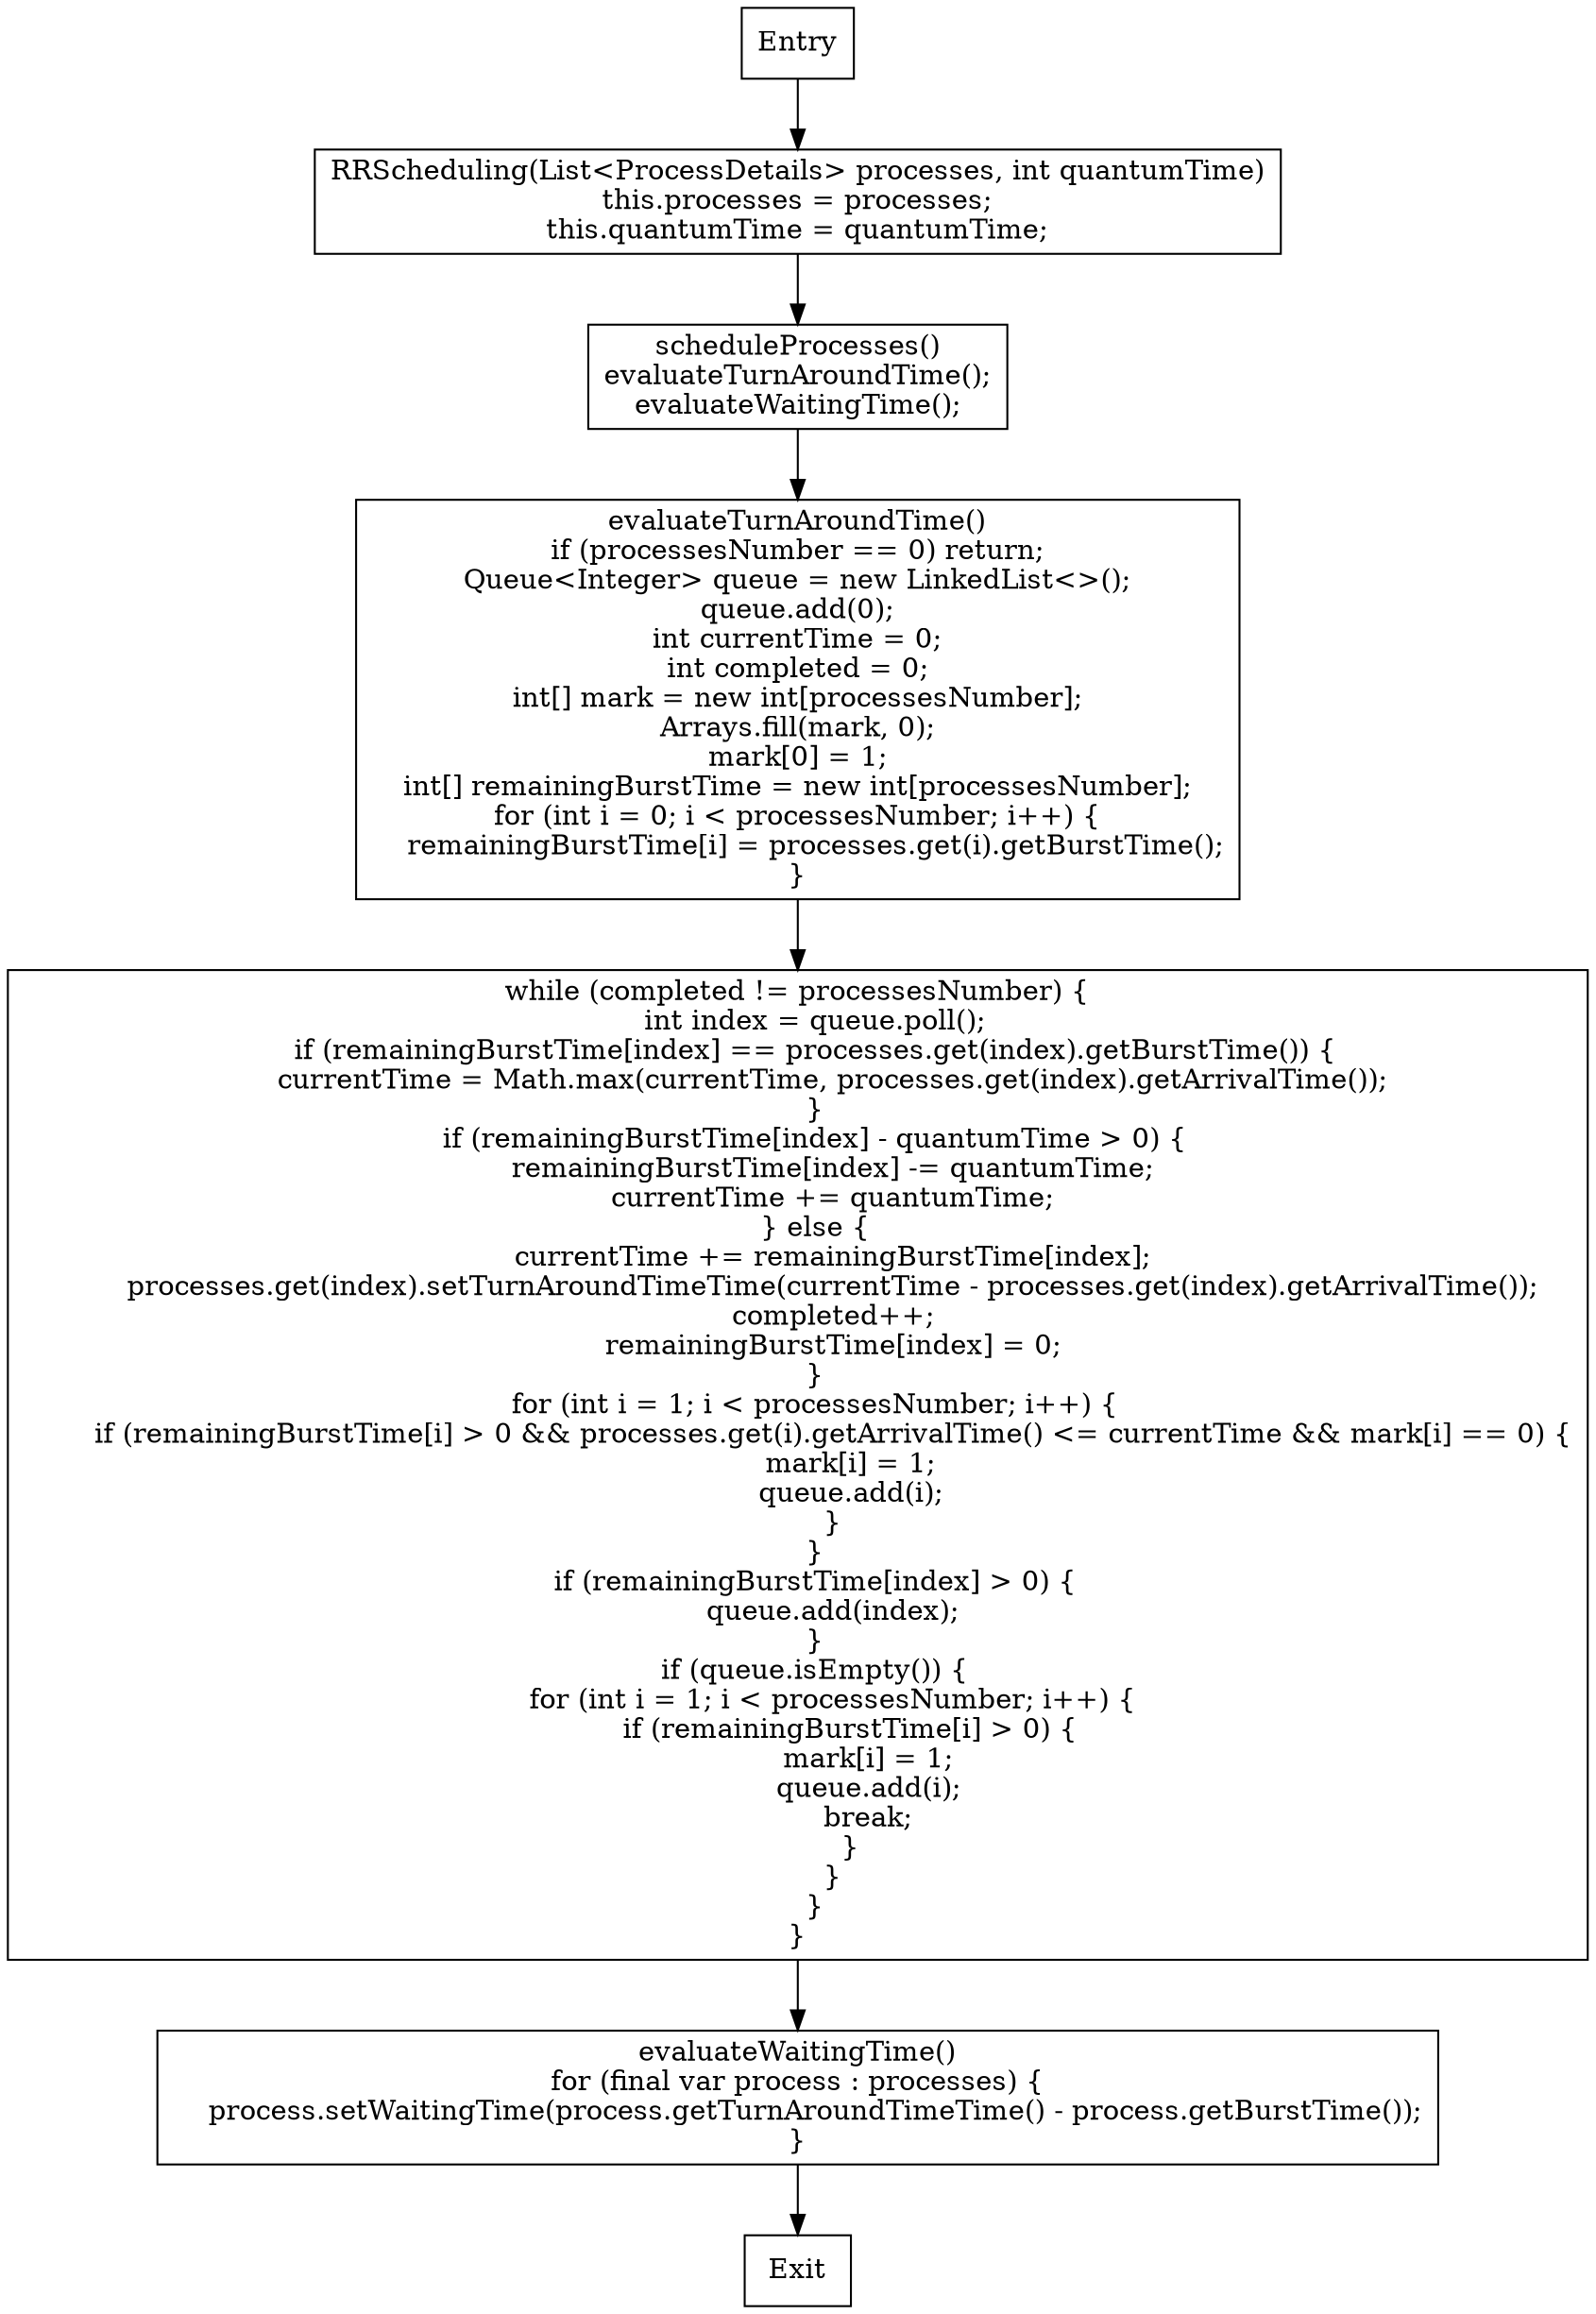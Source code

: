 digraph CFG {
    node [shape=box];

    // Entry point
    entry [label="Entry"];

    // Constructor
    constructor [label="RRScheduling(List<ProcessDetails> processes, int quantumTime)\nthis.processes = processes;\nthis.quantumTime = quantumTime;"];

    // scheduleProcesses method
    scheduleProcesses [label="scheduleProcesses()\nevaluateTurnAroundTime();\nevaluateWaitingTime();"];

    // evaluateTurnAroundTime method
    evaluateTurnAroundTime [label="evaluateTurnAroundTime()\nif (processesNumber == 0) return;\nQueue<Integer> queue = new LinkedList<>();\nqueue.add(0);\nint currentTime = 0;\nint completed = 0;\nint[] mark = new int[processesNumber];\nArrays.fill(mark, 0);\nmark[0] = 1;\nint[] remainingBurstTime = new int[processesNumber];\nfor (int i = 0; i < processesNumber; i++) {\n    remainingBurstTime[i] = processes.get(i).getBurstTime();\n}"];

    // While loop in evaluateTurnAroundTime
    whileLoop [label="while (completed != processesNumber) {\n    int index = queue.poll();\n    if (remainingBurstTime[index] == processes.get(index).getBurstTime()) {\n        currentTime = Math.max(currentTime, processes.get(index).getArrivalTime());\n    }\n    if (remainingBurstTime[index] - quantumTime > 0) {\n        remainingBurstTime[index] -= quantumTime;\n        currentTime += quantumTime;\n    } else {\n        currentTime += remainingBurstTime[index];\n        processes.get(index).setTurnAroundTimeTime(currentTime - processes.get(index).getArrivalTime());\n        completed++;\n        remainingBurstTime[index] = 0;\n    }\n    for (int i = 1; i < processesNumber; i++) {\n        if (remainingBurstTime[i] > 0 && processes.get(i).getArrivalTime() <= currentTime && mark[i] == 0) {\n            mark[i] = 1;\n            queue.add(i);\n        }\n    }\n    if (remainingBurstTime[index] > 0) {\n        queue.add(index);\n    }\n    if (queue.isEmpty()) {\n        for (int i = 1; i < processesNumber; i++) {\n            if (remainingBurstTime[i] > 0) {\n                mark[i] = 1;\n                queue.add(i);\n                break;\n            }\n        }\n    }\n}"];

    // evaluateWaitingTime method
    evaluateWaitingTime [label="evaluateWaitingTime()\nfor (final var process : processes) {\n    process.setWaitingTime(process.getTurnAroundTimeTime() - process.getBurstTime());\n}"];

    // Exit point
    exit [label="Exit"];

    // Control flow edges
    entry -> constructor;
    constructor -> scheduleProcesses;
    scheduleProcesses -> evaluateTurnAroundTime;
    evaluateTurnAroundTime -> whileLoop;
    whileLoop -> evaluateWaitingTime;
    evaluateWaitingTime -> exit;
}